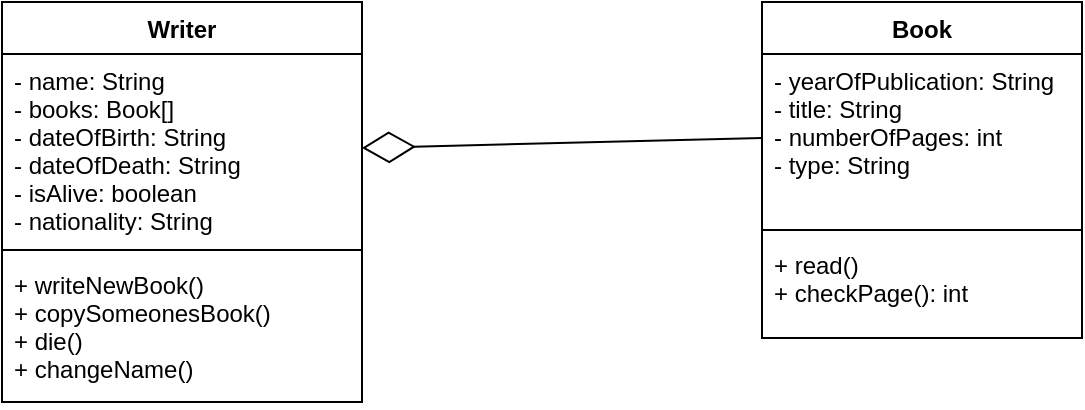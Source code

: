 <mxfile version="20.6.0" type="device"><diagram id="C5RBs43oDa-KdzZeNtuy" name="Page-1"><mxGraphModel dx="1656" dy="919" grid="1" gridSize="10" guides="1" tooltips="1" connect="1" arrows="1" fold="1" page="1" pageScale="1" pageWidth="827" pageHeight="1169" math="0" shadow="0"><root><mxCell id="WIyWlLk6GJQsqaUBKTNV-0"/><mxCell id="WIyWlLk6GJQsqaUBKTNV-1" parent="WIyWlLk6GJQsqaUBKTNV-0"/><mxCell id="BixeqAU8hwGezUnAdTYc-0" value="Writer" style="swimlane;fontStyle=1;align=center;verticalAlign=top;childLayout=stackLayout;horizontal=1;startSize=26;horizontalStack=0;resizeParent=1;resizeParentMax=0;resizeLast=0;collapsible=1;marginBottom=0;" vertex="1" parent="WIyWlLk6GJQsqaUBKTNV-1"><mxGeometry x="40" y="120" width="180" height="200" as="geometry"/></mxCell><mxCell id="BixeqAU8hwGezUnAdTYc-1" value="- name: String&#10;- books: Book[]&#10;- dateOfBirth: String&#10;- dateOfDeath: String&#10;- isAlive: boolean&#10;- nationality: String" style="text;strokeColor=none;fillColor=none;align=left;verticalAlign=top;spacingLeft=4;spacingRight=4;overflow=hidden;rotatable=0;points=[[0,0.5],[1,0.5]];portConstraint=eastwest;" vertex="1" parent="BixeqAU8hwGezUnAdTYc-0"><mxGeometry y="26" width="180" height="94" as="geometry"/></mxCell><mxCell id="BixeqAU8hwGezUnAdTYc-2" value="" style="line;strokeWidth=1;fillColor=none;align=left;verticalAlign=middle;spacingTop=-1;spacingLeft=3;spacingRight=3;rotatable=0;labelPosition=right;points=[];portConstraint=eastwest;strokeColor=inherit;" vertex="1" parent="BixeqAU8hwGezUnAdTYc-0"><mxGeometry y="120" width="180" height="8" as="geometry"/></mxCell><mxCell id="BixeqAU8hwGezUnAdTYc-3" value="+ writeNewBook()&#10;+ copySomeonesBook()&#10;+ die()&#10;+ changeName()" style="text;strokeColor=none;fillColor=none;align=left;verticalAlign=top;spacingLeft=4;spacingRight=4;overflow=hidden;rotatable=0;points=[[0,0.5],[1,0.5]];portConstraint=eastwest;" vertex="1" parent="BixeqAU8hwGezUnAdTYc-0"><mxGeometry y="128" width="180" height="72" as="geometry"/></mxCell><mxCell id="BixeqAU8hwGezUnAdTYc-6" value="Book" style="swimlane;fontStyle=1;align=center;verticalAlign=top;childLayout=stackLayout;horizontal=1;startSize=26;horizontalStack=0;resizeParent=1;resizeParentMax=0;resizeLast=0;collapsible=1;marginBottom=0;" vertex="1" parent="WIyWlLk6GJQsqaUBKTNV-1"><mxGeometry x="420" y="120" width="160" height="168" as="geometry"/></mxCell><mxCell id="BixeqAU8hwGezUnAdTYc-7" value="- yearOfPublication: String&#10;- title: String&#10;- numberOfPages: int&#10;- type: String&#10;&#10;" style="text;strokeColor=none;fillColor=none;align=left;verticalAlign=top;spacingLeft=4;spacingRight=4;overflow=hidden;rotatable=0;points=[[0,0.5],[1,0.5]];portConstraint=eastwest;" vertex="1" parent="BixeqAU8hwGezUnAdTYc-6"><mxGeometry y="26" width="160" height="84" as="geometry"/></mxCell><mxCell id="BixeqAU8hwGezUnAdTYc-8" value="" style="line;strokeWidth=1;fillColor=none;align=left;verticalAlign=middle;spacingTop=-1;spacingLeft=3;spacingRight=3;rotatable=0;labelPosition=right;points=[];portConstraint=eastwest;strokeColor=inherit;" vertex="1" parent="BixeqAU8hwGezUnAdTYc-6"><mxGeometry y="110" width="160" height="8" as="geometry"/></mxCell><mxCell id="BixeqAU8hwGezUnAdTYc-9" value="+ read()&#10;+ checkPage(): int" style="text;strokeColor=none;fillColor=none;align=left;verticalAlign=top;spacingLeft=4;spacingRight=4;overflow=hidden;rotatable=0;points=[[0,0.5],[1,0.5]];portConstraint=eastwest;" vertex="1" parent="BixeqAU8hwGezUnAdTYc-6"><mxGeometry y="118" width="160" height="50" as="geometry"/></mxCell><mxCell id="BixeqAU8hwGezUnAdTYc-11" value="" style="endArrow=diamondThin;endFill=0;endSize=24;html=1;rounded=0;entryX=1;entryY=0.5;entryDx=0;entryDy=0;exitX=0;exitY=0.5;exitDx=0;exitDy=0;" edge="1" parent="WIyWlLk6GJQsqaUBKTNV-1" source="BixeqAU8hwGezUnAdTYc-7" target="BixeqAU8hwGezUnAdTYc-1"><mxGeometry width="160" relative="1" as="geometry"><mxPoint x="330" y="470" as="sourcePoint"/><mxPoint x="490" y="470" as="targetPoint"/></mxGeometry></mxCell></root></mxGraphModel></diagram></mxfile>